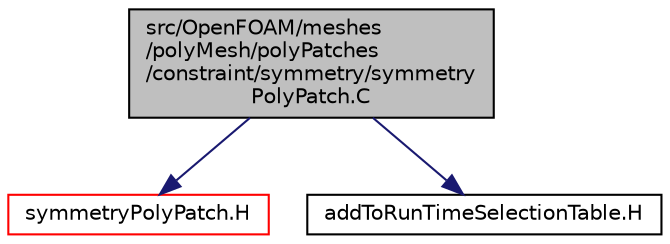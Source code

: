digraph "src/OpenFOAM/meshes/polyMesh/polyPatches/constraint/symmetry/symmetryPolyPatch.C"
{
  bgcolor="transparent";
  edge [fontname="Helvetica",fontsize="10",labelfontname="Helvetica",labelfontsize="10"];
  node [fontname="Helvetica",fontsize="10",shape=record];
  Node1 [label="src/OpenFOAM/meshes\l/polyMesh/polyPatches\l/constraint/symmetry/symmetry\lPolyPatch.C",height=0.2,width=0.4,color="black", fillcolor="grey75", style="filled", fontcolor="black"];
  Node1 -> Node2 [color="midnightblue",fontsize="10",style="solid",fontname="Helvetica"];
  Node2 [label="symmetryPolyPatch.H",height=0.2,width=0.4,color="red",URL="$a08784.html"];
  Node1 -> Node3 [color="midnightblue",fontsize="10",style="solid",fontname="Helvetica"];
  Node3 [label="addToRunTimeSelectionTable.H",height=0.2,width=0.4,color="black",URL="$a07953.html",tooltip="Macros for easy insertion into run-time selection tables. "];
}
